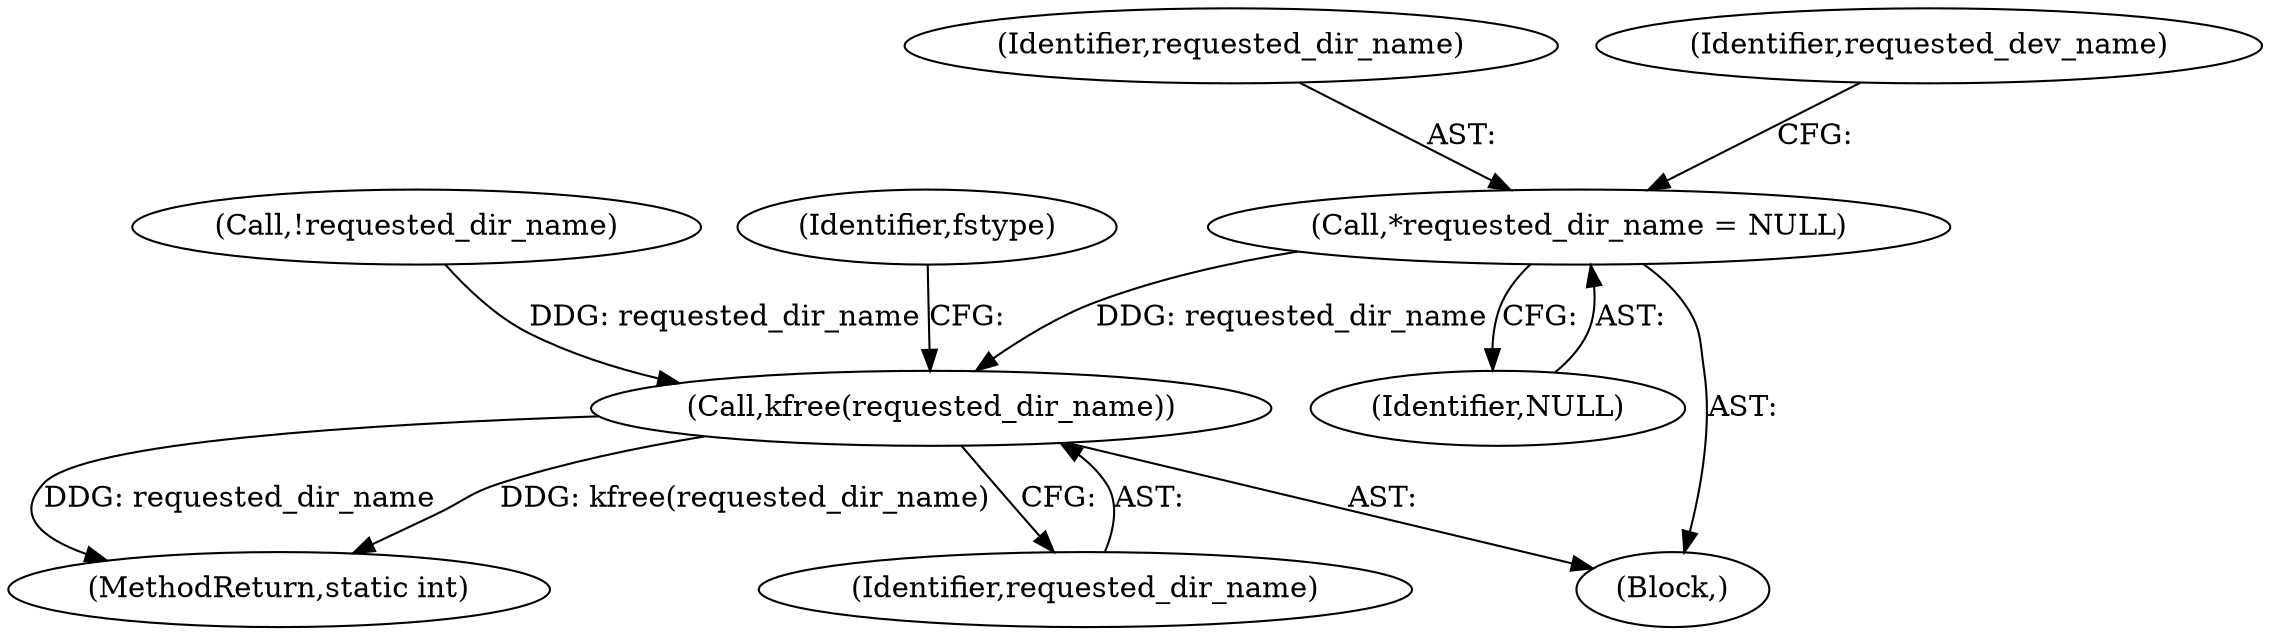 digraph "0_linux_4e78c724d47e2342aa8fde61f6b8536f662f795f@pointer" {
"1000126" [label="(Call,*requested_dir_name = NULL)"];
"1000379" [label="(Call,kfree(requested_dir_name))"];
"1000127" [label="(Identifier,requested_dir_name)"];
"1000115" [label="(Block,)"];
"1000389" [label="(MethodReturn,static int)"];
"1000131" [label="(Identifier,requested_dev_name)"];
"1000380" [label="(Identifier,requested_dir_name)"];
"1000166" [label="(Call,!requested_dir_name)"];
"1000126" [label="(Call,*requested_dir_name = NULL)"];
"1000379" [label="(Call,kfree(requested_dir_name))"];
"1000382" [label="(Identifier,fstype)"];
"1000128" [label="(Identifier,NULL)"];
"1000126" -> "1000115"  [label="AST: "];
"1000126" -> "1000128"  [label="CFG: "];
"1000127" -> "1000126"  [label="AST: "];
"1000128" -> "1000126"  [label="AST: "];
"1000131" -> "1000126"  [label="CFG: "];
"1000126" -> "1000379"  [label="DDG: requested_dir_name"];
"1000379" -> "1000115"  [label="AST: "];
"1000379" -> "1000380"  [label="CFG: "];
"1000380" -> "1000379"  [label="AST: "];
"1000382" -> "1000379"  [label="CFG: "];
"1000379" -> "1000389"  [label="DDG: requested_dir_name"];
"1000379" -> "1000389"  [label="DDG: kfree(requested_dir_name)"];
"1000166" -> "1000379"  [label="DDG: requested_dir_name"];
}
